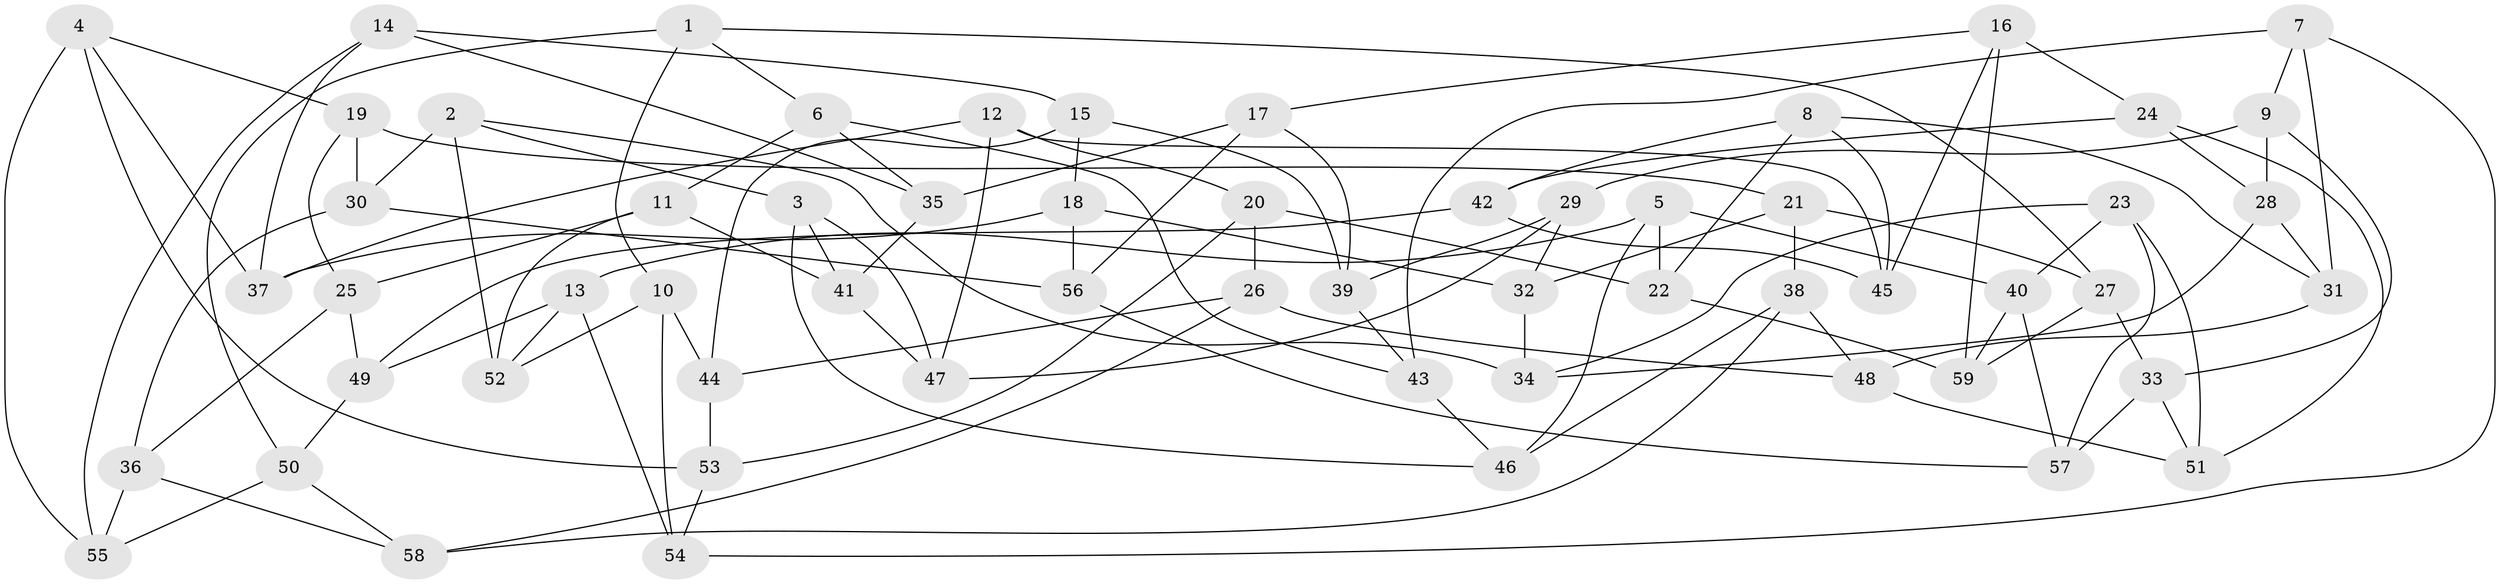 // coarse degree distribution, {9: 0.024390243902439025, 4: 0.7317073170731707, 7: 0.04878048780487805, 6: 0.0975609756097561, 8: 0.024390243902439025, 11: 0.024390243902439025, 3: 0.024390243902439025, 5: 0.024390243902439025}
// Generated by graph-tools (version 1.1) at 2025/20/03/04/25 18:20:47]
// undirected, 59 vertices, 118 edges
graph export_dot {
graph [start="1"]
  node [color=gray90,style=filled];
  1;
  2;
  3;
  4;
  5;
  6;
  7;
  8;
  9;
  10;
  11;
  12;
  13;
  14;
  15;
  16;
  17;
  18;
  19;
  20;
  21;
  22;
  23;
  24;
  25;
  26;
  27;
  28;
  29;
  30;
  31;
  32;
  33;
  34;
  35;
  36;
  37;
  38;
  39;
  40;
  41;
  42;
  43;
  44;
  45;
  46;
  47;
  48;
  49;
  50;
  51;
  52;
  53;
  54;
  55;
  56;
  57;
  58;
  59;
  1 -- 50;
  1 -- 27;
  1 -- 6;
  1 -- 10;
  2 -- 52;
  2 -- 34;
  2 -- 30;
  2 -- 3;
  3 -- 47;
  3 -- 41;
  3 -- 46;
  4 -- 37;
  4 -- 55;
  4 -- 53;
  4 -- 19;
  5 -- 40;
  5 -- 13;
  5 -- 46;
  5 -- 22;
  6 -- 35;
  6 -- 11;
  6 -- 43;
  7 -- 43;
  7 -- 9;
  7 -- 31;
  7 -- 54;
  8 -- 45;
  8 -- 31;
  8 -- 22;
  8 -- 42;
  9 -- 33;
  9 -- 28;
  9 -- 29;
  10 -- 52;
  10 -- 54;
  10 -- 44;
  11 -- 52;
  11 -- 41;
  11 -- 25;
  12 -- 47;
  12 -- 20;
  12 -- 45;
  12 -- 37;
  13 -- 52;
  13 -- 54;
  13 -- 49;
  14 -- 35;
  14 -- 15;
  14 -- 55;
  14 -- 37;
  15 -- 39;
  15 -- 44;
  15 -- 18;
  16 -- 59;
  16 -- 45;
  16 -- 24;
  16 -- 17;
  17 -- 35;
  17 -- 56;
  17 -- 39;
  18 -- 56;
  18 -- 37;
  18 -- 32;
  19 -- 21;
  19 -- 25;
  19 -- 30;
  20 -- 53;
  20 -- 26;
  20 -- 22;
  21 -- 32;
  21 -- 38;
  21 -- 27;
  22 -- 59;
  23 -- 57;
  23 -- 34;
  23 -- 40;
  23 -- 51;
  24 -- 42;
  24 -- 28;
  24 -- 51;
  25 -- 36;
  25 -- 49;
  26 -- 44;
  26 -- 58;
  26 -- 48;
  27 -- 33;
  27 -- 59;
  28 -- 34;
  28 -- 31;
  29 -- 39;
  29 -- 32;
  29 -- 47;
  30 -- 56;
  30 -- 36;
  31 -- 48;
  32 -- 34;
  33 -- 51;
  33 -- 57;
  35 -- 41;
  36 -- 58;
  36 -- 55;
  38 -- 58;
  38 -- 46;
  38 -- 48;
  39 -- 43;
  40 -- 59;
  40 -- 57;
  41 -- 47;
  42 -- 49;
  42 -- 45;
  43 -- 46;
  44 -- 53;
  48 -- 51;
  49 -- 50;
  50 -- 55;
  50 -- 58;
  53 -- 54;
  56 -- 57;
}
